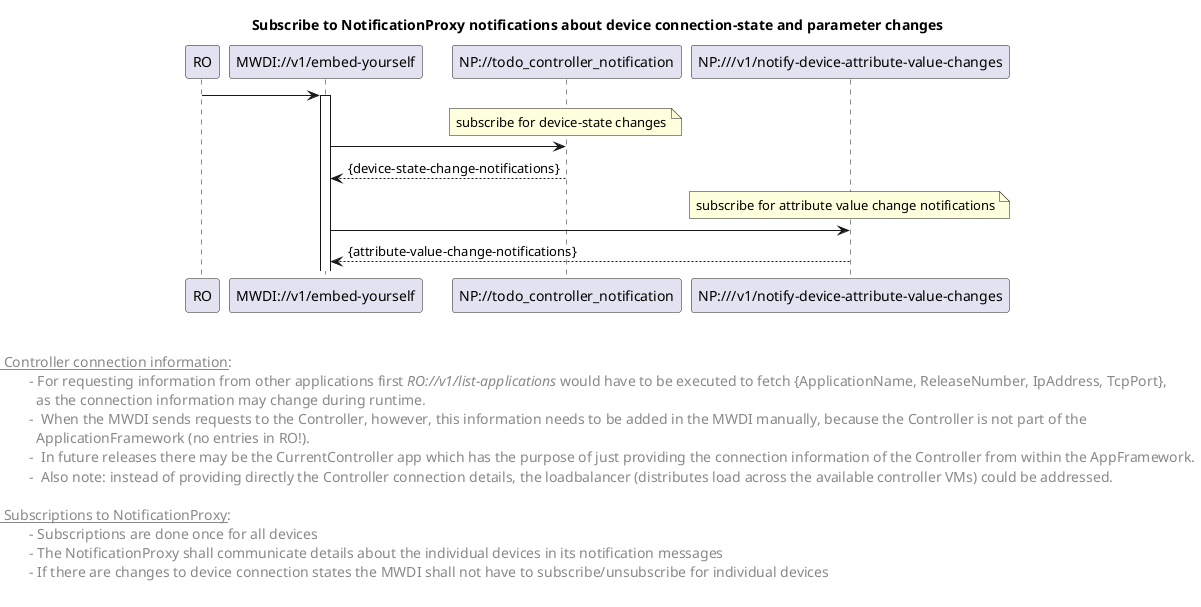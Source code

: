 @startuml
skinparam responseMessageBelowArrow true
skinparam guillemet [ ]
skinparam participant {
  StereotypeFontSize 12  
}
hide stereotype

title Subscribe to NotificationProxy notifications about device connection-state and parameter changes

'participants
participant "RO" as ro
participant "MWDI://v1/embed-yourself" as mwdi <<mwdi-1-0-0-op-s-bm-001>>
participant "NP://todo_controller_notification" as npConnectionStatusNotif <<mwdi-1-0-0-op-c-is-np-1-0-0-000>>
participant "NP:///v1/notify-device-attribute-value-changes" as npDevChangeNotif <<mwdi-1-0-0-op-c-is-np-1-0-0-011>>

ro -> mwdi
activate mwdi

note over npConnectionStatusNotif: subscribe for device-state changes
mwdi -> npConnectionStatusNotif
npConnectionStatusNotif --> mwdi: {device-state-change-notifications}

note over npDevChangeNotif: subscribe for attribute value change notifications
mwdi -> npDevChangeNotif
npDevChangeNotif --> mwdi: {attribute-value-change-notifications}


left footer 


<u> Controller connection information</u>:
\t- For requesting information from other applications first <i>RO://v1/list-applications</i> would have to be executed to fetch {ApplicationName, ReleaseNumber, IpAddress, TcpPort}, 
\t  as the connection information may change during runtime.
\t-  When the MWDI sends requests to the Controller, however, this information needs to be added in the MWDI manually, because the Controller is not part of the 
\t  ApplicationFramework (no entries in RO!). 
\t-  In future releases there may be the CurrentController app which has the purpose of just providing the connection information of the Controller from within the AppFramework.
\t-  Also note: instead of providing directly the Controller connection details, the loadbalancer (distributes load across the available controller VMs) could be addressed.

<u> Subscriptions to NotificationProxy</u>:
\t- Subscriptions are done once for all devices
\t- The NotificationProxy shall communicate details about the individual devices in its notification messages
\t- If there are changes to device connection states the MWDI shall not have to subscribe/unsubscribe for individual devices

end footer


<style>
footer {
  HorizontalAlignment left
  FontSize 14
}
</style>


@enduml
